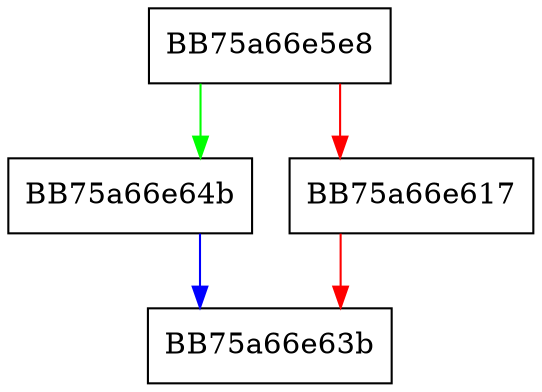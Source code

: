digraph DcQueryConfigBinary {
  node [shape="box"];
  graph [splines=ortho];
  BB75a66e5e8 -> BB75a66e64b [color="green"];
  BB75a66e5e8 -> BB75a66e617 [color="red"];
  BB75a66e617 -> BB75a66e63b [color="red"];
  BB75a66e64b -> BB75a66e63b [color="blue"];
}
